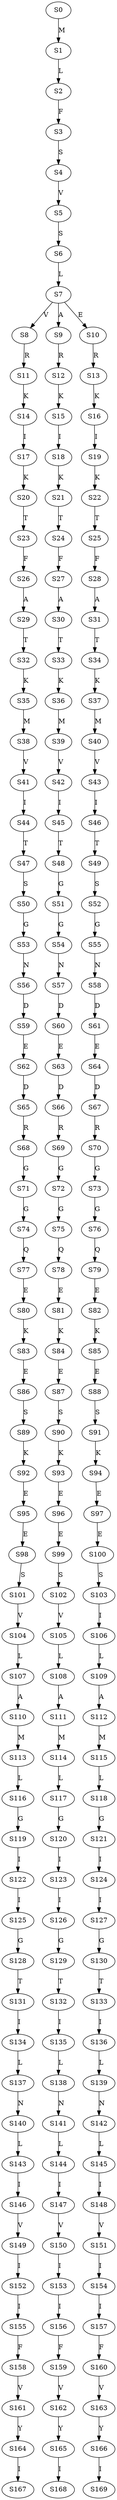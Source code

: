strict digraph  {
	S0 -> S1 [ label = M ];
	S1 -> S2 [ label = L ];
	S2 -> S3 [ label = F ];
	S3 -> S4 [ label = S ];
	S4 -> S5 [ label = V ];
	S5 -> S6 [ label = S ];
	S6 -> S7 [ label = L ];
	S7 -> S8 [ label = V ];
	S7 -> S9 [ label = A ];
	S7 -> S10 [ label = E ];
	S8 -> S11 [ label = R ];
	S9 -> S12 [ label = R ];
	S10 -> S13 [ label = R ];
	S11 -> S14 [ label = K ];
	S12 -> S15 [ label = K ];
	S13 -> S16 [ label = K ];
	S14 -> S17 [ label = I ];
	S15 -> S18 [ label = I ];
	S16 -> S19 [ label = I ];
	S17 -> S20 [ label = K ];
	S18 -> S21 [ label = K ];
	S19 -> S22 [ label = K ];
	S20 -> S23 [ label = T ];
	S21 -> S24 [ label = T ];
	S22 -> S25 [ label = T ];
	S23 -> S26 [ label = F ];
	S24 -> S27 [ label = F ];
	S25 -> S28 [ label = F ];
	S26 -> S29 [ label = A ];
	S27 -> S30 [ label = A ];
	S28 -> S31 [ label = A ];
	S29 -> S32 [ label = T ];
	S30 -> S33 [ label = T ];
	S31 -> S34 [ label = T ];
	S32 -> S35 [ label = K ];
	S33 -> S36 [ label = K ];
	S34 -> S37 [ label = K ];
	S35 -> S38 [ label = M ];
	S36 -> S39 [ label = M ];
	S37 -> S40 [ label = M ];
	S38 -> S41 [ label = V ];
	S39 -> S42 [ label = V ];
	S40 -> S43 [ label = V ];
	S41 -> S44 [ label = I ];
	S42 -> S45 [ label = I ];
	S43 -> S46 [ label = I ];
	S44 -> S47 [ label = T ];
	S45 -> S48 [ label = T ];
	S46 -> S49 [ label = T ];
	S47 -> S50 [ label = S ];
	S48 -> S51 [ label = G ];
	S49 -> S52 [ label = S ];
	S50 -> S53 [ label = G ];
	S51 -> S54 [ label = G ];
	S52 -> S55 [ label = G ];
	S53 -> S56 [ label = N ];
	S54 -> S57 [ label = N ];
	S55 -> S58 [ label = N ];
	S56 -> S59 [ label = D ];
	S57 -> S60 [ label = D ];
	S58 -> S61 [ label = D ];
	S59 -> S62 [ label = E ];
	S60 -> S63 [ label = E ];
	S61 -> S64 [ label = E ];
	S62 -> S65 [ label = D ];
	S63 -> S66 [ label = D ];
	S64 -> S67 [ label = D ];
	S65 -> S68 [ label = R ];
	S66 -> S69 [ label = R ];
	S67 -> S70 [ label = R ];
	S68 -> S71 [ label = G ];
	S69 -> S72 [ label = G ];
	S70 -> S73 [ label = G ];
	S71 -> S74 [ label = G ];
	S72 -> S75 [ label = G ];
	S73 -> S76 [ label = G ];
	S74 -> S77 [ label = Q ];
	S75 -> S78 [ label = Q ];
	S76 -> S79 [ label = Q ];
	S77 -> S80 [ label = E ];
	S78 -> S81 [ label = E ];
	S79 -> S82 [ label = E ];
	S80 -> S83 [ label = K ];
	S81 -> S84 [ label = K ];
	S82 -> S85 [ label = K ];
	S83 -> S86 [ label = E ];
	S84 -> S87 [ label = E ];
	S85 -> S88 [ label = E ];
	S86 -> S89 [ label = S ];
	S87 -> S90 [ label = S ];
	S88 -> S91 [ label = S ];
	S89 -> S92 [ label = K ];
	S90 -> S93 [ label = K ];
	S91 -> S94 [ label = K ];
	S92 -> S95 [ label = E ];
	S93 -> S96 [ label = E ];
	S94 -> S97 [ label = E ];
	S95 -> S98 [ label = E ];
	S96 -> S99 [ label = E ];
	S97 -> S100 [ label = E ];
	S98 -> S101 [ label = S ];
	S99 -> S102 [ label = S ];
	S100 -> S103 [ label = S ];
	S101 -> S104 [ label = V ];
	S102 -> S105 [ label = V ];
	S103 -> S106 [ label = I ];
	S104 -> S107 [ label = L ];
	S105 -> S108 [ label = L ];
	S106 -> S109 [ label = L ];
	S107 -> S110 [ label = A ];
	S108 -> S111 [ label = A ];
	S109 -> S112 [ label = A ];
	S110 -> S113 [ label = M ];
	S111 -> S114 [ label = M ];
	S112 -> S115 [ label = M ];
	S113 -> S116 [ label = L ];
	S114 -> S117 [ label = L ];
	S115 -> S118 [ label = L ];
	S116 -> S119 [ label = G ];
	S117 -> S120 [ label = G ];
	S118 -> S121 [ label = G ];
	S119 -> S122 [ label = I ];
	S120 -> S123 [ label = I ];
	S121 -> S124 [ label = I ];
	S122 -> S125 [ label = I ];
	S123 -> S126 [ label = I ];
	S124 -> S127 [ label = I ];
	S125 -> S128 [ label = G ];
	S126 -> S129 [ label = G ];
	S127 -> S130 [ label = G ];
	S128 -> S131 [ label = T ];
	S129 -> S132 [ label = T ];
	S130 -> S133 [ label = T ];
	S131 -> S134 [ label = I ];
	S132 -> S135 [ label = I ];
	S133 -> S136 [ label = I ];
	S134 -> S137 [ label = L ];
	S135 -> S138 [ label = L ];
	S136 -> S139 [ label = L ];
	S137 -> S140 [ label = N ];
	S138 -> S141 [ label = N ];
	S139 -> S142 [ label = N ];
	S140 -> S143 [ label = L ];
	S141 -> S144 [ label = L ];
	S142 -> S145 [ label = L ];
	S143 -> S146 [ label = I ];
	S144 -> S147 [ label = I ];
	S145 -> S148 [ label = I ];
	S146 -> S149 [ label = V ];
	S147 -> S150 [ label = V ];
	S148 -> S151 [ label = V ];
	S149 -> S152 [ label = I ];
	S150 -> S153 [ label = I ];
	S151 -> S154 [ label = I ];
	S152 -> S155 [ label = I ];
	S153 -> S156 [ label = I ];
	S154 -> S157 [ label = I ];
	S155 -> S158 [ label = F ];
	S156 -> S159 [ label = F ];
	S157 -> S160 [ label = F ];
	S158 -> S161 [ label = V ];
	S159 -> S162 [ label = V ];
	S160 -> S163 [ label = V ];
	S161 -> S164 [ label = Y ];
	S162 -> S165 [ label = Y ];
	S163 -> S166 [ label = Y ];
	S164 -> S167 [ label = I ];
	S165 -> S168 [ label = I ];
	S166 -> S169 [ label = I ];
}
